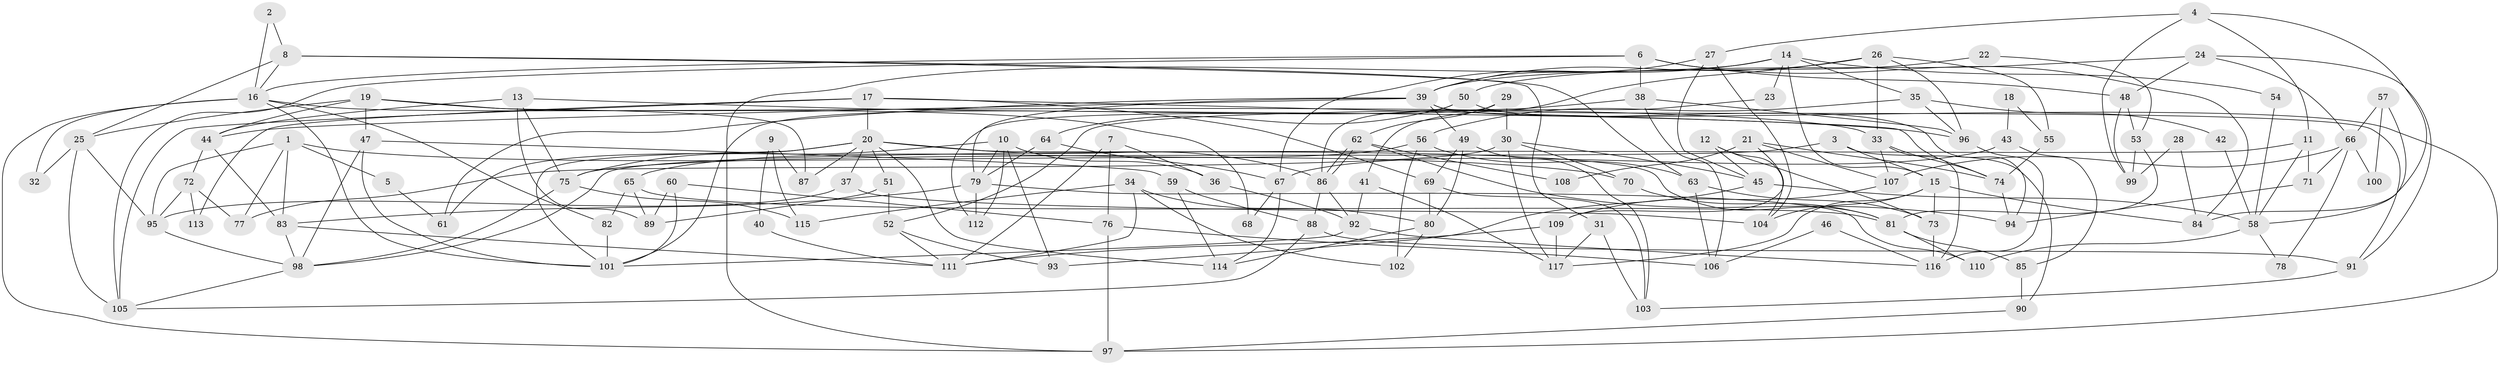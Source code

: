 // coarse degree distribution, {3: 0.1111111111111111, 7: 0.16666666666666666, 5: 0.1388888888888889, 6: 0.1111111111111111, 10: 0.08333333333333333, 11: 0.027777777777777776, 8: 0.1111111111111111, 4: 0.08333333333333333, 14: 0.05555555555555555, 2: 0.05555555555555555, 9: 0.05555555555555555}
// Generated by graph-tools (version 1.1) at 2025/37/03/04/25 23:37:12]
// undirected, 117 vertices, 234 edges
graph export_dot {
  node [color=gray90,style=filled];
  1;
  2;
  3;
  4;
  5;
  6;
  7;
  8;
  9;
  10;
  11;
  12;
  13;
  14;
  15;
  16;
  17;
  18;
  19;
  20;
  21;
  22;
  23;
  24;
  25;
  26;
  27;
  28;
  29;
  30;
  31;
  32;
  33;
  34;
  35;
  36;
  37;
  38;
  39;
  40;
  41;
  42;
  43;
  44;
  45;
  46;
  47;
  48;
  49;
  50;
  51;
  52;
  53;
  54;
  55;
  56;
  57;
  58;
  59;
  60;
  61;
  62;
  63;
  64;
  65;
  66;
  67;
  68;
  69;
  70;
  71;
  72;
  73;
  74;
  75;
  76;
  77;
  78;
  79;
  80;
  81;
  82;
  83;
  84;
  85;
  86;
  87;
  88;
  89;
  90;
  91;
  92;
  93;
  94;
  95;
  96;
  97;
  98;
  99;
  100;
  101;
  102;
  103;
  104;
  105;
  106;
  107;
  108;
  109;
  110;
  111;
  112;
  113;
  114;
  115;
  116;
  117;
  1 -- 70;
  1 -- 83;
  1 -- 5;
  1 -- 77;
  1 -- 95;
  2 -- 16;
  2 -- 8;
  3 -- 75;
  3 -- 15;
  3 -- 90;
  4 -- 99;
  4 -- 84;
  4 -- 11;
  4 -- 27;
  5 -- 61;
  6 -- 16;
  6 -- 38;
  6 -- 48;
  6 -- 84;
  6 -- 105;
  7 -- 111;
  7 -- 76;
  7 -- 36;
  8 -- 63;
  8 -- 25;
  8 -- 16;
  8 -- 31;
  9 -- 87;
  9 -- 115;
  9 -- 40;
  10 -- 75;
  10 -- 112;
  10 -- 36;
  10 -- 79;
  10 -- 93;
  11 -- 98;
  11 -- 58;
  11 -- 71;
  12 -- 45;
  12 -- 104;
  12 -- 73;
  13 -- 89;
  13 -- 96;
  13 -- 44;
  13 -- 75;
  14 -- 97;
  14 -- 67;
  14 -- 15;
  14 -- 23;
  14 -- 35;
  14 -- 54;
  15 -- 104;
  15 -- 73;
  15 -- 84;
  15 -- 117;
  16 -- 33;
  16 -- 32;
  16 -- 82;
  16 -- 97;
  16 -- 101;
  17 -- 69;
  17 -- 20;
  17 -- 74;
  17 -- 105;
  17 -- 113;
  18 -- 55;
  18 -- 43;
  19 -- 25;
  19 -- 44;
  19 -- 47;
  19 -- 68;
  19 -- 87;
  20 -- 86;
  20 -- 114;
  20 -- 37;
  20 -- 51;
  20 -- 61;
  20 -- 81;
  20 -- 87;
  20 -- 101;
  21 -- 109;
  21 -- 74;
  21 -- 107;
  21 -- 108;
  22 -- 53;
  22 -- 39;
  23 -- 41;
  24 -- 66;
  24 -- 91;
  24 -- 48;
  24 -- 50;
  25 -- 95;
  25 -- 105;
  25 -- 32;
  26 -- 86;
  26 -- 39;
  26 -- 33;
  26 -- 55;
  26 -- 96;
  27 -- 45;
  27 -- 39;
  27 -- 104;
  28 -- 84;
  28 -- 99;
  29 -- 30;
  29 -- 62;
  29 -- 112;
  30 -- 77;
  30 -- 117;
  30 -- 45;
  30 -- 70;
  31 -- 103;
  31 -- 117;
  33 -- 116;
  33 -- 74;
  33 -- 107;
  34 -- 111;
  34 -- 80;
  34 -- 102;
  34 -- 115;
  35 -- 96;
  35 -- 42;
  35 -- 56;
  36 -- 92;
  37 -- 95;
  37 -- 104;
  38 -- 52;
  38 -- 96;
  38 -- 106;
  39 -- 44;
  39 -- 49;
  39 -- 61;
  39 -- 79;
  39 -- 91;
  39 -- 97;
  40 -- 111;
  41 -- 117;
  41 -- 92;
  42 -- 58;
  43 -- 67;
  43 -- 85;
  44 -- 83;
  44 -- 72;
  45 -- 58;
  45 -- 93;
  46 -- 116;
  46 -- 106;
  47 -- 101;
  47 -- 59;
  47 -- 98;
  48 -- 53;
  48 -- 99;
  49 -- 80;
  49 -- 69;
  49 -- 103;
  50 -- 101;
  50 -- 64;
  50 -- 94;
  51 -- 52;
  51 -- 89;
  52 -- 111;
  52 -- 93;
  53 -- 81;
  53 -- 99;
  54 -- 58;
  55 -- 74;
  56 -- 63;
  56 -- 65;
  56 -- 102;
  57 -- 66;
  57 -- 58;
  57 -- 100;
  58 -- 110;
  58 -- 78;
  59 -- 88;
  59 -- 114;
  60 -- 101;
  60 -- 89;
  60 -- 76;
  62 -- 86;
  62 -- 86;
  62 -- 94;
  62 -- 108;
  63 -- 73;
  63 -- 106;
  64 -- 79;
  64 -- 67;
  65 -- 82;
  65 -- 81;
  65 -- 89;
  66 -- 71;
  66 -- 107;
  66 -- 78;
  66 -- 100;
  67 -- 114;
  67 -- 68;
  69 -- 103;
  69 -- 80;
  70 -- 81;
  71 -- 94;
  72 -- 95;
  72 -- 77;
  72 -- 113;
  73 -- 116;
  74 -- 94;
  75 -- 98;
  75 -- 115;
  76 -- 97;
  76 -- 106;
  79 -- 83;
  79 -- 110;
  79 -- 112;
  80 -- 102;
  80 -- 114;
  81 -- 85;
  81 -- 110;
  82 -- 101;
  83 -- 98;
  83 -- 111;
  85 -- 90;
  86 -- 92;
  86 -- 88;
  88 -- 105;
  88 -- 91;
  90 -- 97;
  91 -- 103;
  92 -- 101;
  92 -- 116;
  95 -- 98;
  96 -- 116;
  98 -- 105;
  107 -- 109;
  109 -- 117;
  109 -- 111;
}
